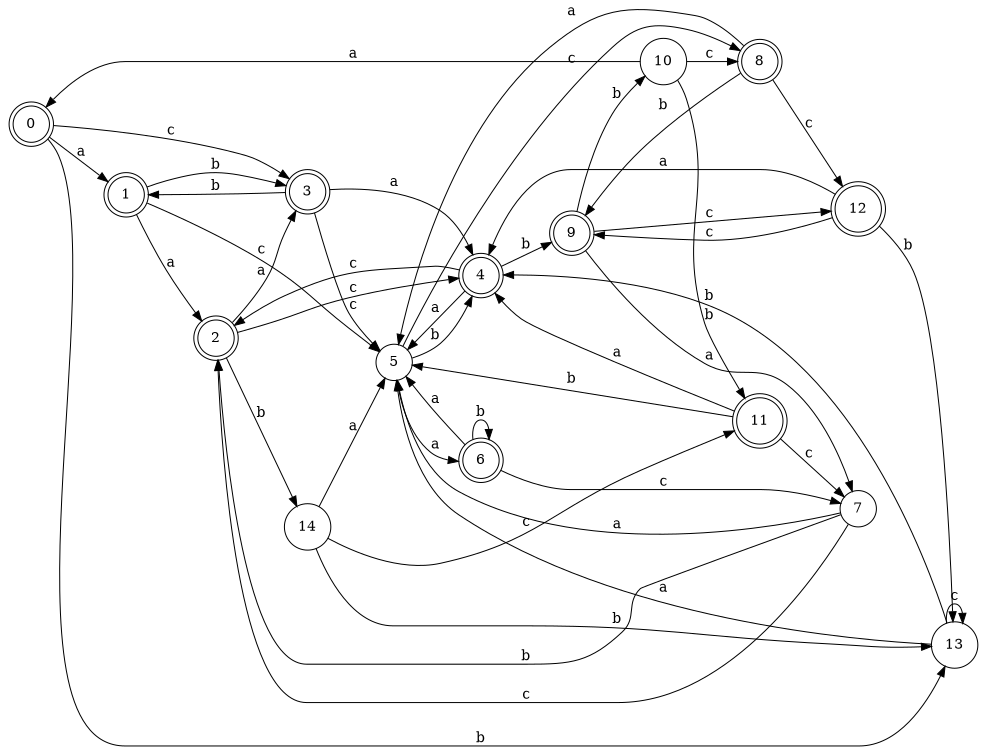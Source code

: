 digraph n12_10 {
__start0 [label="" shape="none"];

rankdir=LR;
size="8,5";

s0 [style="rounded,filled", color="black", fillcolor="white" shape="doublecircle", label="0"];
s1 [style="rounded,filled", color="black", fillcolor="white" shape="doublecircle", label="1"];
s2 [style="rounded,filled", color="black", fillcolor="white" shape="doublecircle", label="2"];
s3 [style="rounded,filled", color="black", fillcolor="white" shape="doublecircle", label="3"];
s4 [style="rounded,filled", color="black", fillcolor="white" shape="doublecircle", label="4"];
s5 [style="filled", color="black", fillcolor="white" shape="circle", label="5"];
s6 [style="rounded,filled", color="black", fillcolor="white" shape="doublecircle", label="6"];
s7 [style="filled", color="black", fillcolor="white" shape="circle", label="7"];
s8 [style="rounded,filled", color="black", fillcolor="white" shape="doublecircle", label="8"];
s9 [style="rounded,filled", color="black", fillcolor="white" shape="doublecircle", label="9"];
s10 [style="filled", color="black", fillcolor="white" shape="circle", label="10"];
s11 [style="rounded,filled", color="black", fillcolor="white" shape="doublecircle", label="11"];
s12 [style="rounded,filled", color="black", fillcolor="white" shape="doublecircle", label="12"];
s13 [style="filled", color="black", fillcolor="white" shape="circle", label="13"];
s14 [style="filled", color="black", fillcolor="white" shape="circle", label="14"];
s0 -> s1 [label="a"];
s0 -> s13 [label="b"];
s0 -> s3 [label="c"];
s1 -> s2 [label="a"];
s1 -> s3 [label="b"];
s1 -> s5 [label="c"];
s2 -> s3 [label="a"];
s2 -> s14 [label="b"];
s2 -> s4 [label="c"];
s3 -> s4 [label="a"];
s3 -> s1 [label="b"];
s3 -> s5 [label="c"];
s4 -> s5 [label="a"];
s4 -> s9 [label="b"];
s4 -> s2 [label="c"];
s5 -> s6 [label="a"];
s5 -> s4 [label="b"];
s5 -> s8 [label="c"];
s6 -> s5 [label="a"];
s6 -> s6 [label="b"];
s6 -> s7 [label="c"];
s7 -> s5 [label="a"];
s7 -> s2 [label="b"];
s7 -> s2 [label="c"];
s8 -> s5 [label="a"];
s8 -> s9 [label="b"];
s8 -> s12 [label="c"];
s9 -> s7 [label="a"];
s9 -> s10 [label="b"];
s9 -> s12 [label="c"];
s10 -> s0 [label="a"];
s10 -> s11 [label="b"];
s10 -> s8 [label="c"];
s11 -> s4 [label="a"];
s11 -> s5 [label="b"];
s11 -> s7 [label="c"];
s12 -> s4 [label="a"];
s12 -> s13 [label="b"];
s12 -> s9 [label="c"];
s13 -> s5 [label="a"];
s13 -> s4 [label="b"];
s13 -> s13 [label="c"];
s14 -> s5 [label="a"];
s14 -> s13 [label="b"];
s14 -> s11 [label="c"];

}